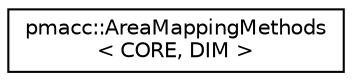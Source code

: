 digraph "Graphical Class Hierarchy"
{
 // LATEX_PDF_SIZE
  edge [fontname="Helvetica",fontsize="10",labelfontname="Helvetica",labelfontsize="10"];
  node [fontname="Helvetica",fontsize="10",shape=record];
  rankdir="LR";
  Node0 [label="pmacc::AreaMappingMethods\l\< CORE, DIM \>",height=0.2,width=0.4,color="black", fillcolor="white", style="filled",URL="$classpmacc_1_1_area_mapping_methods_3_01_c_o_r_e_00_01_d_i_m_01_4.html",tooltip=" "];
}
